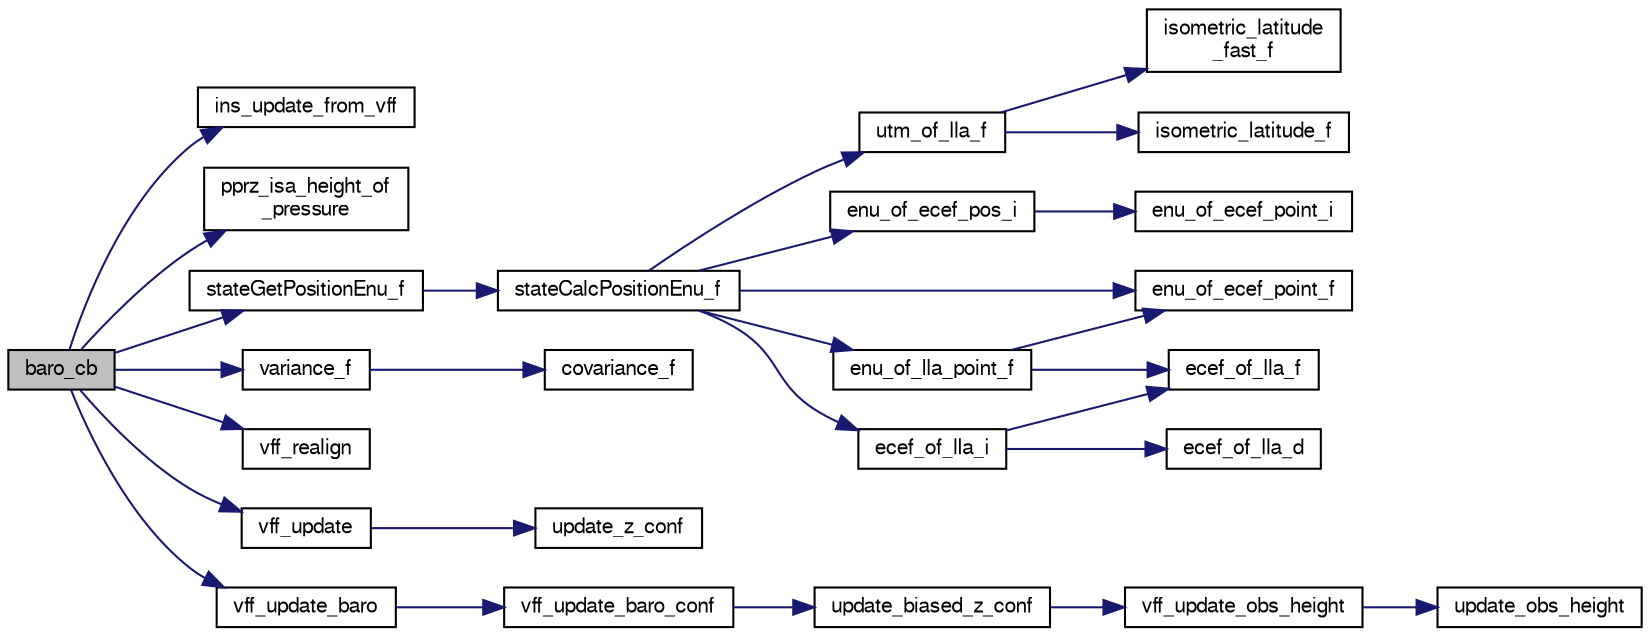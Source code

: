 digraph "baro_cb"
{
  edge [fontname="FreeSans",fontsize="10",labelfontname="FreeSans",labelfontsize="10"];
  node [fontname="FreeSans",fontsize="10",shape=record];
  rankdir="LR";
  Node1 [label="baro_cb",height=0.2,width=0.4,color="black", fillcolor="grey75", style="filled", fontcolor="black"];
  Node1 -> Node2 [color="midnightblue",fontsize="10",style="solid",fontname="FreeSans"];
  Node2 [label="ins_update_from_vff",height=0.2,width=0.4,color="black", fillcolor="white", style="filled",URL="$ins__int_8c.html#a1c58640eca6d3495200de79b4daf134c",tooltip="update ins state from vertical filter "];
  Node1 -> Node3 [color="midnightblue",fontsize="10",style="solid",fontname="FreeSans"];
  Node3 [label="pprz_isa_height_of\l_pressure",height=0.2,width=0.4,color="black", fillcolor="white", style="filled",URL="$group__math__isa.html#ga133268df708f6ee3b953bb291e8db342",tooltip="Get relative altitude from pressure (using simplified equation). "];
  Node1 -> Node4 [color="midnightblue",fontsize="10",style="solid",fontname="FreeSans"];
  Node4 [label="stateGetPositionEnu_f",height=0.2,width=0.4,color="black", fillcolor="white", style="filled",URL="$group__state__position.html#ga545d479db45e1a9711e59736b6d1309b",tooltip="Get position in local ENU coordinates (float). "];
  Node4 -> Node5 [color="midnightblue",fontsize="10",style="solid",fontname="FreeSans"];
  Node5 [label="stateCalcPositionEnu_f",height=0.2,width=0.4,color="black", fillcolor="white", style="filled",URL="$group__state__position.html#ga718066acd9581365ca5c2aacb29130fd"];
  Node5 -> Node6 [color="midnightblue",fontsize="10",style="solid",fontname="FreeSans"];
  Node6 [label="enu_of_ecef_point_f",height=0.2,width=0.4,color="black", fillcolor="white", style="filled",URL="$pprz__geodetic__float_8c.html#a2a82ebdce90a3e41d54f72c5e787fcd0"];
  Node5 -> Node7 [color="midnightblue",fontsize="10",style="solid",fontname="FreeSans"];
  Node7 [label="enu_of_ecef_pos_i",height=0.2,width=0.4,color="black", fillcolor="white", style="filled",URL="$group__math__geodetic__int.html#ga710a45725431766f0a003ba93cb58a11",tooltip="Convert a ECEF position to local ENU. "];
  Node7 -> Node8 [color="midnightblue",fontsize="10",style="solid",fontname="FreeSans"];
  Node8 [label="enu_of_ecef_point_i",height=0.2,width=0.4,color="black", fillcolor="white", style="filled",URL="$group__math__geodetic__int.html#ga85bcbfc73a43b120465422ec55647573",tooltip="Convert a point from ECEF to local ENU. "];
  Node5 -> Node9 [color="midnightblue",fontsize="10",style="solid",fontname="FreeSans"];
  Node9 [label="enu_of_lla_point_f",height=0.2,width=0.4,color="black", fillcolor="white", style="filled",URL="$pprz__geodetic__float_8c.html#ab8d5cb7292ea74802e7a94e265c0703a"];
  Node9 -> Node10 [color="midnightblue",fontsize="10",style="solid",fontname="FreeSans"];
  Node10 [label="ecef_of_lla_f",height=0.2,width=0.4,color="black", fillcolor="white", style="filled",URL="$pprz__geodetic__float_8c.html#a65bc5ba8b61d014ca659035759cc001c"];
  Node9 -> Node6 [color="midnightblue",fontsize="10",style="solid",fontname="FreeSans"];
  Node5 -> Node11 [color="midnightblue",fontsize="10",style="solid",fontname="FreeSans"];
  Node11 [label="ecef_of_lla_i",height=0.2,width=0.4,color="black", fillcolor="white", style="filled",URL="$group__math__geodetic__int.html#ga386f7bf340618bf1454ca2a3b5086100",tooltip="Convert a LLA to ECEF. "];
  Node11 -> Node10 [color="midnightblue",fontsize="10",style="solid",fontname="FreeSans"];
  Node11 -> Node12 [color="midnightblue",fontsize="10",style="solid",fontname="FreeSans"];
  Node12 [label="ecef_of_lla_d",height=0.2,width=0.4,color="black", fillcolor="white", style="filled",URL="$group__math__geodetic__double.html#gae6608c48696daebf3382f08e655028d9"];
  Node5 -> Node13 [color="midnightblue",fontsize="10",style="solid",fontname="FreeSans"];
  Node13 [label="utm_of_lla_f",height=0.2,width=0.4,color="black", fillcolor="white", style="filled",URL="$pprz__geodetic__float_8c.html#af99d4775df518f30b741b49c26eceedd"];
  Node13 -> Node14 [color="midnightblue",fontsize="10",style="solid",fontname="FreeSans"];
  Node14 [label="isometric_latitude_f",height=0.2,width=0.4,color="black", fillcolor="white", style="filled",URL="$pprz__geodetic__float_8c.html#a25c5bd31de0ea0d0caf14a0d217ad3ea"];
  Node13 -> Node15 [color="midnightblue",fontsize="10",style="solid",fontname="FreeSans"];
  Node15 [label="isometric_latitude\l_fast_f",height=0.2,width=0.4,color="black", fillcolor="white", style="filled",URL="$pprz__geodetic__float_8c.html#a21ea1b369f7d4abd984fb89c488dde24"];
  Node1 -> Node16 [color="midnightblue",fontsize="10",style="solid",fontname="FreeSans"];
  Node16 [label="variance_f",height=0.2,width=0.4,color="black", fillcolor="white", style="filled",URL="$pprz__stat_8c.html#aef701f0d6d92883bf903cc4e8b20048e",tooltip="Compute the variance of an array of values (float). "];
  Node16 -> Node17 [color="midnightblue",fontsize="10",style="solid",fontname="FreeSans"];
  Node17 [label="covariance_f",height=0.2,width=0.4,color="black", fillcolor="white", style="filled",URL="$pprz__stat_8c.html#ac75c0169ede28d21ada6d51e7431ea18",tooltip="Compute the covariance of two arrays V(X) = E[(X-E[X])(Y-E[Y])] = E[XY] - E[X]E[Y] where E[X] is the ..."];
  Node1 -> Node18 [color="midnightblue",fontsize="10",style="solid",fontname="FreeSans"];
  Node18 [label="vff_realign",height=0.2,width=0.4,color="black", fillcolor="white", style="filled",URL="$vf__extended__float_8c.html#a9871b34cda71fc04b9e312b8ce4f11af"];
  Node1 -> Node19 [color="midnightblue",fontsize="10",style="solid",fontname="FreeSans"];
  Node19 [label="vff_update",height=0.2,width=0.4,color="black", fillcolor="white", style="filled",URL="$vf__float_8c.html#a067f2a1bed73d1940c35450706a56265"];
  Node19 -> Node20 [color="midnightblue",fontsize="10",style="solid",fontname="FreeSans"];
  Node20 [label="update_z_conf",height=0.2,width=0.4,color="black", fillcolor="white", style="filled",URL="$vf__float_8c.html#aafd7012999c4a5c623b6b6f311ec595a",tooltip="Update altitude. "];
  Node1 -> Node21 [color="midnightblue",fontsize="10",style="solid",fontname="FreeSans"];
  Node21 [label="vff_update_baro",height=0.2,width=0.4,color="black", fillcolor="white", style="filled",URL="$vf__extended__float_8c.html#a94b26d899a6d7ca4e26cb7df3f45ef49"];
  Node21 -> Node22 [color="midnightblue",fontsize="10",style="solid",fontname="FreeSans"];
  Node22 [label="vff_update_baro_conf",height=0.2,width=0.4,color="black", fillcolor="white", style="filled",URL="$vf__extended__float_8c.html#aa7f8c70d85481ee00728646ab5d82e2a"];
  Node22 -> Node23 [color="midnightblue",fontsize="10",style="solid",fontname="FreeSans"];
  Node23 [label="update_biased_z_conf",height=0.2,width=0.4,color="black", fillcolor="white", style="filled",URL="$vf__extended__float_8c.html#a31bb1d175d080d2e051c93c1d2564413",tooltip="Update sensor \"with\" offset (baro, sonar). "];
  Node23 -> Node24 [color="midnightblue",fontsize="10",style="solid",fontname="FreeSans"];
  Node24 [label="vff_update_obs_height",height=0.2,width=0.4,color="black", fillcolor="white", style="filled",URL="$vf__extended__float_8c.html#a83945f80d58c4d2844f3b3339ff28193"];
  Node24 -> Node25 [color="midnightblue",fontsize="10",style="solid",fontname="FreeSans"];
  Node25 [label="update_obs_height",height=0.2,width=0.4,color="black", fillcolor="white", style="filled",URL="$vf__extended__float_8c.html#a4713ab66140969c6086d08ab69b70109",tooltip="Update obstacle height. "];
}
